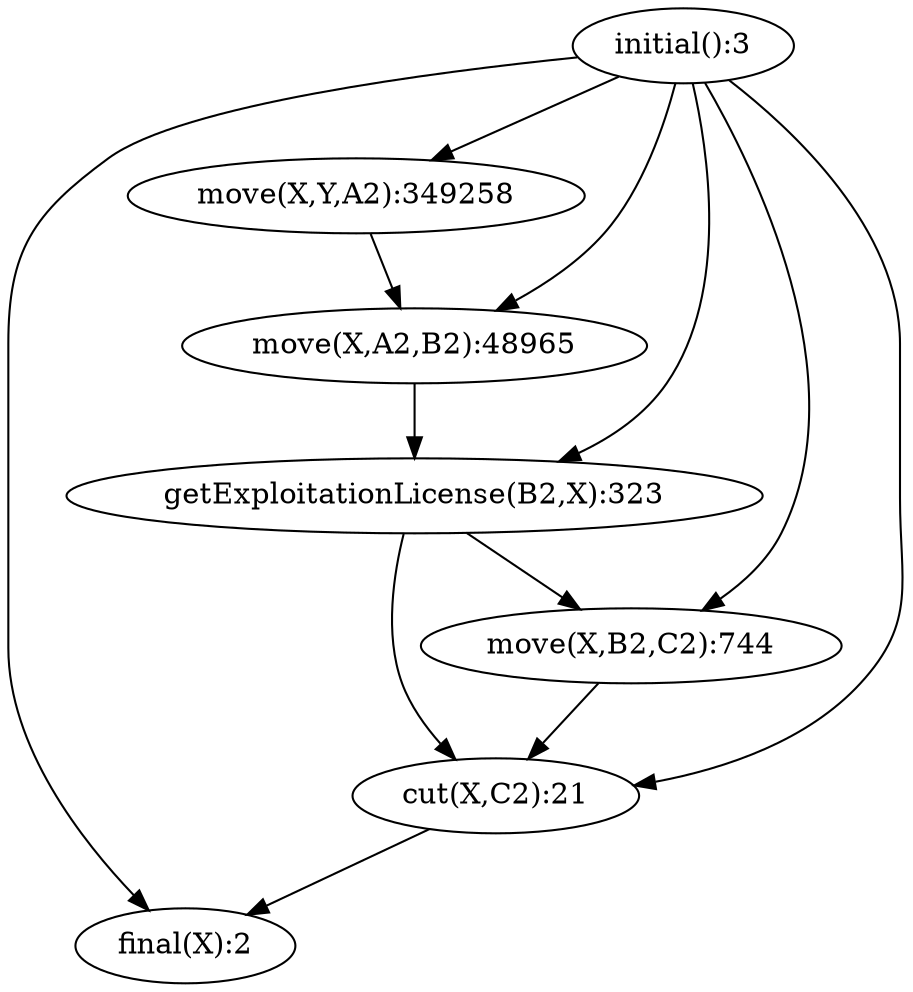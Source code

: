 digraph G { 
  "initial():3" -> "final(X):2";
  "initial():3" -> "cut(X,C2):21";
  "initial():3" -> "getExploitationLicense(B2,X):323";
  "initial():3" -> "move(X,B2,C2):744";
  "initial():3" -> "move(X,A2,B2):48965";
  "initial():3" -> "move(X,Y,A2):349258";
  "cut(X,C2):21" -> "final(X):2";
  "getExploitationLicense(B2,X):323" -> "cut(X,C2):21";
  "getExploitationLicense(B2,X):323" -> "move(X,B2,C2):744";
  "move(X,B2,C2):744" -> "cut(X,C2):21";
  "move(X,A2,B2):48965" -> "getExploitationLicense(B2,X):323";
  "move(X,Y,A2):349258" -> "move(X,A2,B2):48965";
}
